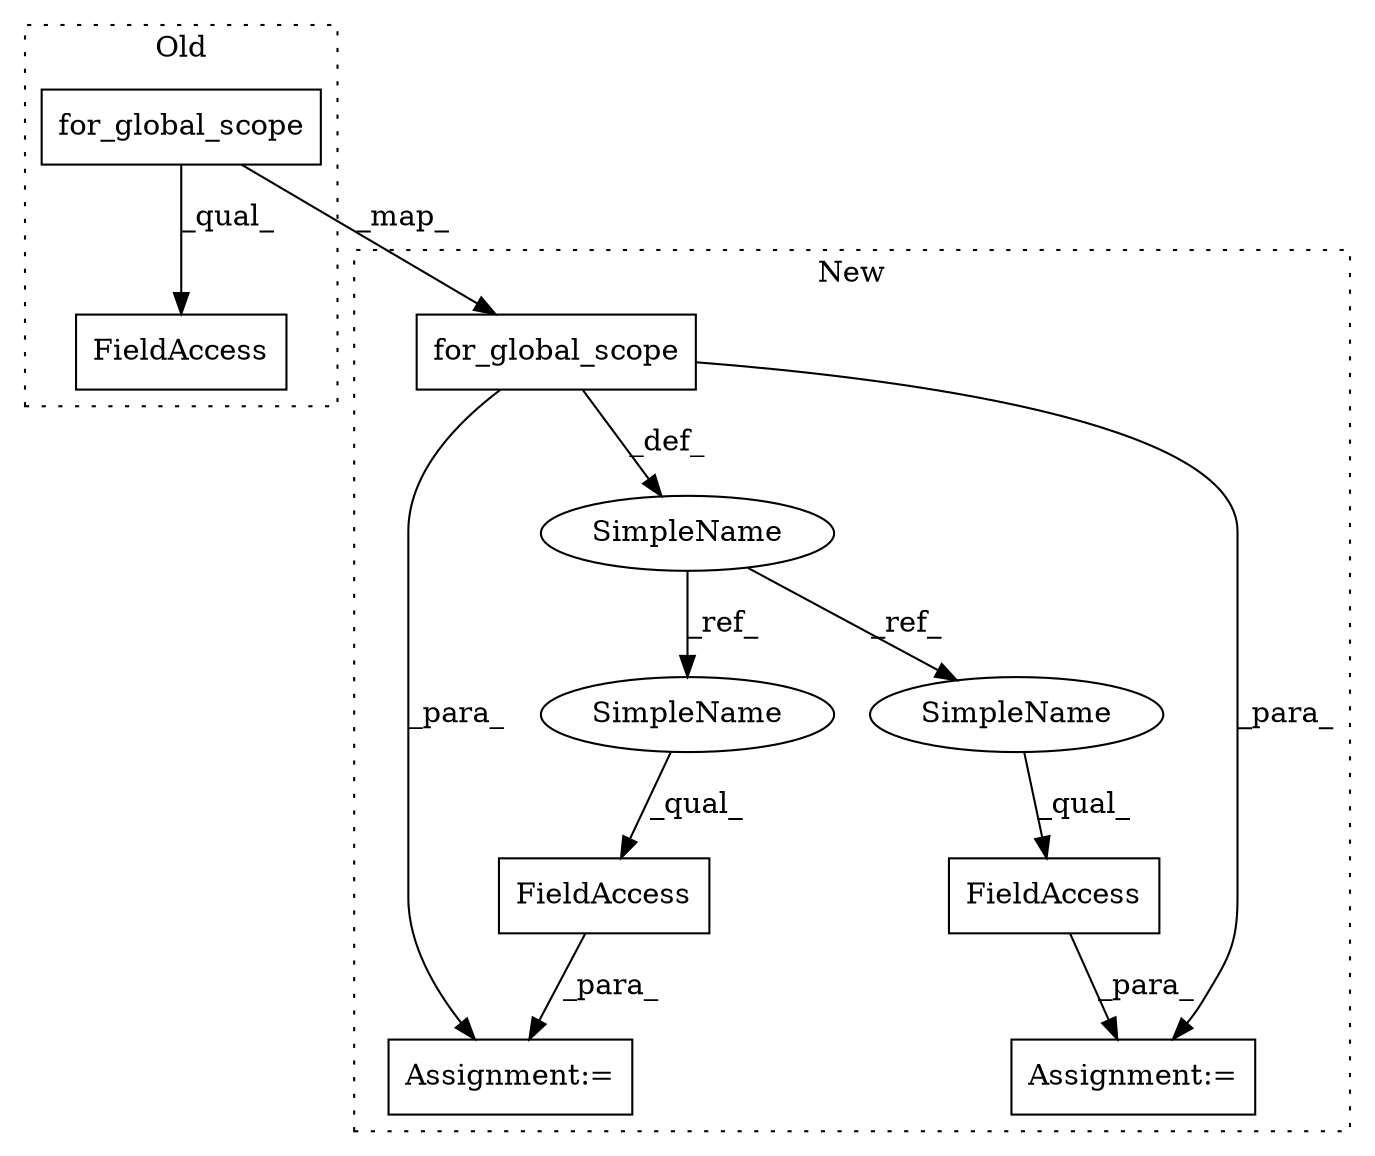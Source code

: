 digraph G {
subgraph cluster0 {
1 [label="for_global_scope" a="32" s="11229" l="18" shape="box"];
4 [label="FieldAccess" a="22" s="11215" l="61" shape="box"];
label = "Old";
style="dotted";
}
subgraph cluster1 {
2 [label="for_global_scope" a="32" s="11274" l="18" shape="box"];
3 [label="FieldAccess" a="22" s="11382" l="50" shape="box"];
5 [label="FieldAccess" a="22" s="11317" l="43" shape="box"];
6 [label="SimpleName" a="42" s="11245" l="14" shape="ellipse"];
7 [label="Assignment:=" a="7" s="11316" l="1" shape="box"];
8 [label="Assignment:=" a="7" s="11381" l="1" shape="box"];
9 [label="SimpleName" a="42" s="11382" l="14" shape="ellipse"];
10 [label="SimpleName" a="42" s="11317" l="14" shape="ellipse"];
label = "New";
style="dotted";
}
1 -> 2 [label="_map_"];
1 -> 4 [label="_qual_"];
2 -> 7 [label="_para_"];
2 -> 6 [label="_def_"];
2 -> 8 [label="_para_"];
3 -> 8 [label="_para_"];
5 -> 7 [label="_para_"];
6 -> 9 [label="_ref_"];
6 -> 10 [label="_ref_"];
9 -> 3 [label="_qual_"];
10 -> 5 [label="_qual_"];
}